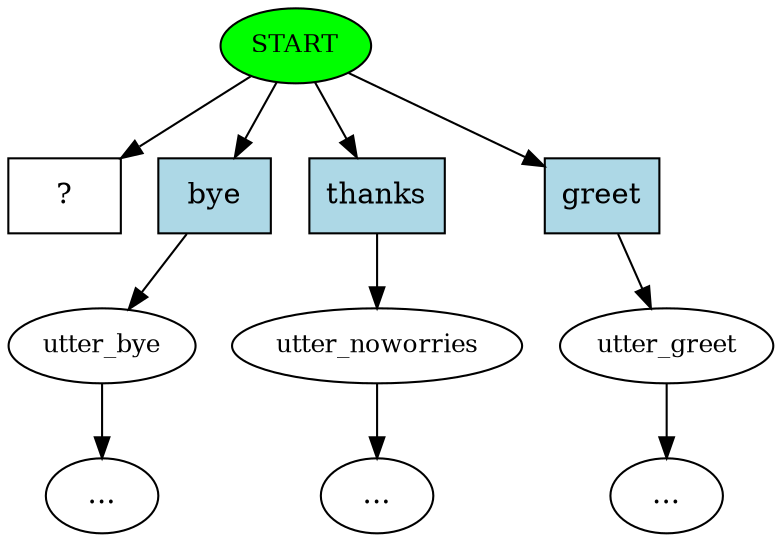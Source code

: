 digraph "" {
0 [class="start active", fillcolor=green, fontsize=12, label=START, style=filled];
1 [class="", fontsize=12, label=utter_bye];
"-3" [class=ellipsis, label="..."];
2 [class="", fontsize=12, label=utter_noworries];
"-4" [class=ellipsis, label="..."];
3 [class="", fontsize=12, label=utter_greet];
"-5" [class=ellipsis, label="..."];
4 [class="intent dashed active", label="  ?  ", shape=rect];
5 [class=intent, fillcolor=lightblue, label=bye, shape=rect, style=filled];
6 [class=intent, fillcolor=lightblue, label=thanks, shape=rect, style=filled];
7 [class=intent, fillcolor=lightblue, label=greet, shape=rect, style=filled];
0 -> 4  [class=active, key=NONE, label=""];
0 -> 5  [class="", key=0];
0 -> 6  [class="", key=0];
0 -> 7  [class="", key=0];
1 -> "-3"  [class="", key=NONE, label=""];
2 -> "-4"  [class="", key=NONE, label=""];
3 -> "-5"  [class="", key=NONE, label=""];
5 -> 1  [class="", key=0];
6 -> 2  [class="", key=0];
7 -> 3  [class="", key=0];
}

